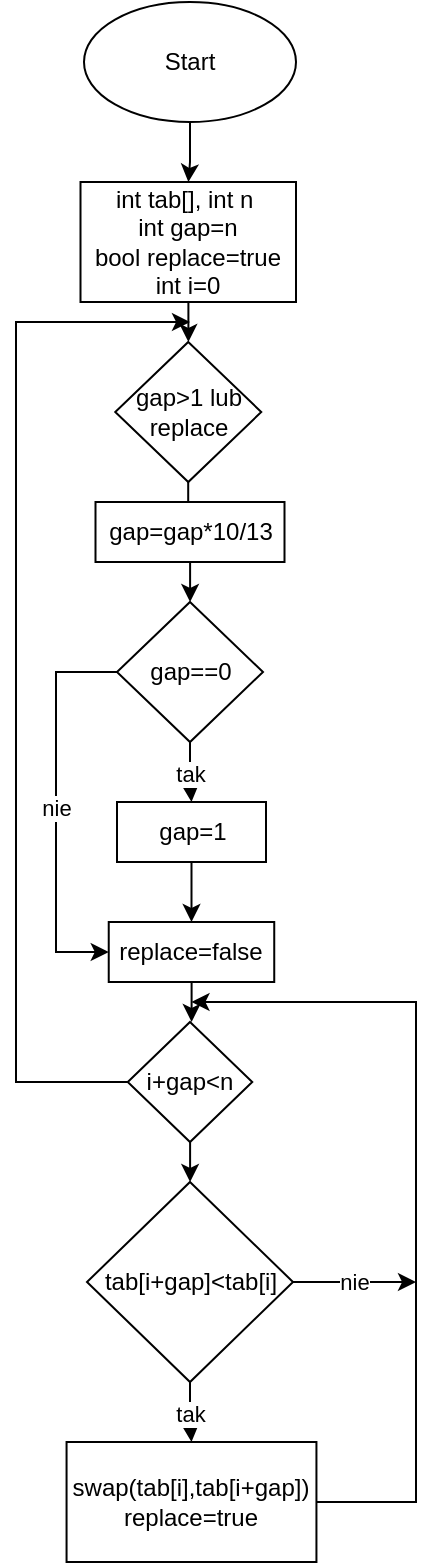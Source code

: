 <mxfile version="14.1.9" type="device"><diagram id="dKnWlAU7EmSrNBLt5HNU" name="Page-1"><mxGraphModel dx="865" dy="457" grid="1" gridSize="10" guides="1" tooltips="1" connect="1" arrows="1" fold="1" page="1" pageScale="1" pageWidth="827" pageHeight="1169" math="0" shadow="0"><root><mxCell id="0"/><mxCell id="1" parent="0"/><mxCell id="v4xarPfQFzOxAPN4pWxF-3" value="" style="edgeStyle=orthogonalEdgeStyle;rounded=0;orthogonalLoop=1;jettySize=auto;html=1;" edge="1" parent="1" source="v4xarPfQFzOxAPN4pWxF-1" target="v4xarPfQFzOxAPN4pWxF-2"><mxGeometry relative="1" as="geometry"/></mxCell><mxCell id="v4xarPfQFzOxAPN4pWxF-1" value="Start" style="ellipse;whiteSpace=wrap;html=1;" vertex="1" parent="1"><mxGeometry x="354" y="20" width="106" height="60" as="geometry"/></mxCell><mxCell id="v4xarPfQFzOxAPN4pWxF-5" value="" style="edgeStyle=orthogonalEdgeStyle;rounded=0;orthogonalLoop=1;jettySize=auto;html=1;" edge="1" parent="1" source="v4xarPfQFzOxAPN4pWxF-2" target="v4xarPfQFzOxAPN4pWxF-4"><mxGeometry relative="1" as="geometry"/></mxCell><mxCell id="v4xarPfQFzOxAPN4pWxF-2" value="int tab[], int n&amp;nbsp;&lt;br&gt;int gap=n&lt;br&gt;bool replace=true&lt;br&gt;int i=0" style="whiteSpace=wrap;html=1;" vertex="1" parent="1"><mxGeometry x="352.25" y="110" width="107.75" height="60" as="geometry"/></mxCell><mxCell id="v4xarPfQFzOxAPN4pWxF-7" value="" style="edgeStyle=orthogonalEdgeStyle;rounded=0;orthogonalLoop=1;jettySize=auto;html=1;" edge="1" parent="1" source="v4xarPfQFzOxAPN4pWxF-4" target="v4xarPfQFzOxAPN4pWxF-6"><mxGeometry relative="1" as="geometry"/></mxCell><mxCell id="v4xarPfQFzOxAPN4pWxF-4" value="gap&amp;gt;1 lub replace" style="rhombus;whiteSpace=wrap;html=1;" vertex="1" parent="1"><mxGeometry x="369.63" y="190" width="73" height="70" as="geometry"/></mxCell><mxCell id="v4xarPfQFzOxAPN4pWxF-9" value="" style="edgeStyle=orthogonalEdgeStyle;rounded=0;orthogonalLoop=1;jettySize=auto;html=1;" edge="1" parent="1" source="v4xarPfQFzOxAPN4pWxF-6" target="v4xarPfQFzOxAPN4pWxF-8"><mxGeometry relative="1" as="geometry"/></mxCell><mxCell id="v4xarPfQFzOxAPN4pWxF-12" value="nie" style="edgeStyle=orthogonalEdgeStyle;rounded=0;orthogonalLoop=1;jettySize=auto;html=1;exitX=0;exitY=0.5;exitDx=0;exitDy=0;" edge="1" parent="1" source="v4xarPfQFzOxAPN4pWxF-8" target="v4xarPfQFzOxAPN4pWxF-13"><mxGeometry relative="1" as="geometry"><mxPoint x="340" y="490" as="targetPoint"/><Array as="points"><mxPoint x="340" y="355"/><mxPoint x="340" y="495"/></Array></mxGeometry></mxCell><mxCell id="v4xarPfQFzOxAPN4pWxF-6" value="gap=gap*10/13" style="whiteSpace=wrap;html=1;" vertex="1" parent="1"><mxGeometry x="359.75" y="270" width="94.5" height="30" as="geometry"/></mxCell><mxCell id="v4xarPfQFzOxAPN4pWxF-11" value="tak" style="edgeStyle=orthogonalEdgeStyle;rounded=0;orthogonalLoop=1;jettySize=auto;html=1;" edge="1" parent="1" source="v4xarPfQFzOxAPN4pWxF-8" target="v4xarPfQFzOxAPN4pWxF-10"><mxGeometry relative="1" as="geometry"/></mxCell><mxCell id="v4xarPfQFzOxAPN4pWxF-8" value="gap==0" style="rhombus;whiteSpace=wrap;html=1;" vertex="1" parent="1"><mxGeometry x="370.5" y="320" width="73" height="70" as="geometry"/></mxCell><mxCell id="v4xarPfQFzOxAPN4pWxF-14" style="edgeStyle=orthogonalEdgeStyle;rounded=0;orthogonalLoop=1;jettySize=auto;html=1;entryX=0.5;entryY=0;entryDx=0;entryDy=0;" edge="1" parent="1" source="v4xarPfQFzOxAPN4pWxF-10" target="v4xarPfQFzOxAPN4pWxF-13"><mxGeometry relative="1" as="geometry"/></mxCell><mxCell id="v4xarPfQFzOxAPN4pWxF-10" value="gap=1" style="whiteSpace=wrap;html=1;" vertex="1" parent="1"><mxGeometry x="370.5" y="420" width="74.5" height="30" as="geometry"/></mxCell><mxCell id="v4xarPfQFzOxAPN4pWxF-18" value="" style="edgeStyle=orthogonalEdgeStyle;rounded=0;orthogonalLoop=1;jettySize=auto;html=1;" edge="1" parent="1" source="v4xarPfQFzOxAPN4pWxF-13" target="v4xarPfQFzOxAPN4pWxF-17"><mxGeometry relative="1" as="geometry"/></mxCell><mxCell id="v4xarPfQFzOxAPN4pWxF-13" value="replace=false" style="rounded=0;whiteSpace=wrap;html=1;" vertex="1" parent="1"><mxGeometry x="366.37" y="480" width="82.75" height="30" as="geometry"/></mxCell><mxCell id="v4xarPfQFzOxAPN4pWxF-20" value="" style="edgeStyle=orthogonalEdgeStyle;rounded=0;orthogonalLoop=1;jettySize=auto;html=1;" edge="1" parent="1" source="v4xarPfQFzOxAPN4pWxF-17" target="v4xarPfQFzOxAPN4pWxF-19"><mxGeometry relative="1" as="geometry"/></mxCell><mxCell id="v4xarPfQFzOxAPN4pWxF-25" style="edgeStyle=orthogonalEdgeStyle;rounded=0;orthogonalLoop=1;jettySize=auto;html=1;" edge="1" parent="1" source="v4xarPfQFzOxAPN4pWxF-17"><mxGeometry relative="1" as="geometry"><mxPoint x="407.005" y="180" as="targetPoint"/><Array as="points"><mxPoint x="320" y="560"/><mxPoint x="320" y="180"/></Array></mxGeometry></mxCell><mxCell id="v4xarPfQFzOxAPN4pWxF-17" value="i+gap&amp;lt;n" style="rhombus;whiteSpace=wrap;html=1;rounded=0;" vertex="1" parent="1"><mxGeometry x="375.88" y="530" width="62.25" height="60" as="geometry"/></mxCell><mxCell id="v4xarPfQFzOxAPN4pWxF-22" value="tak" style="edgeStyle=orthogonalEdgeStyle;rounded=0;orthogonalLoop=1;jettySize=auto;html=1;" edge="1" parent="1" source="v4xarPfQFzOxAPN4pWxF-19" target="v4xarPfQFzOxAPN4pWxF-21"><mxGeometry relative="1" as="geometry"/></mxCell><mxCell id="v4xarPfQFzOxAPN4pWxF-26" value="nie" style="edgeStyle=orthogonalEdgeStyle;rounded=0;orthogonalLoop=1;jettySize=auto;html=1;" edge="1" parent="1" source="v4xarPfQFzOxAPN4pWxF-19"><mxGeometry relative="1" as="geometry"><mxPoint x="520" y="660" as="targetPoint"/></mxGeometry></mxCell><mxCell id="v4xarPfQFzOxAPN4pWxF-19" value="tab[i+gap]&amp;lt;tab[i]" style="rhombus;whiteSpace=wrap;html=1;rounded=0;" vertex="1" parent="1"><mxGeometry x="355.5" y="610" width="103" height="100" as="geometry"/></mxCell><mxCell id="v4xarPfQFzOxAPN4pWxF-24" style="edgeStyle=orthogonalEdgeStyle;rounded=0;orthogonalLoop=1;jettySize=auto;html=1;" edge="1" parent="1" source="v4xarPfQFzOxAPN4pWxF-21"><mxGeometry relative="1" as="geometry"><mxPoint x="407.75" y="520.0" as="targetPoint"/><Array as="points"><mxPoint x="520" y="770"/><mxPoint x="520" y="520"/></Array></mxGeometry></mxCell><mxCell id="v4xarPfQFzOxAPN4pWxF-21" value="swap(tab[i],tab[i+gap])&lt;br&gt;replace=true" style="whiteSpace=wrap;html=1;rounded=0;" vertex="1" parent="1"><mxGeometry x="345.28" y="740" width="124.94" height="60" as="geometry"/></mxCell></root></mxGraphModel></diagram></mxfile>